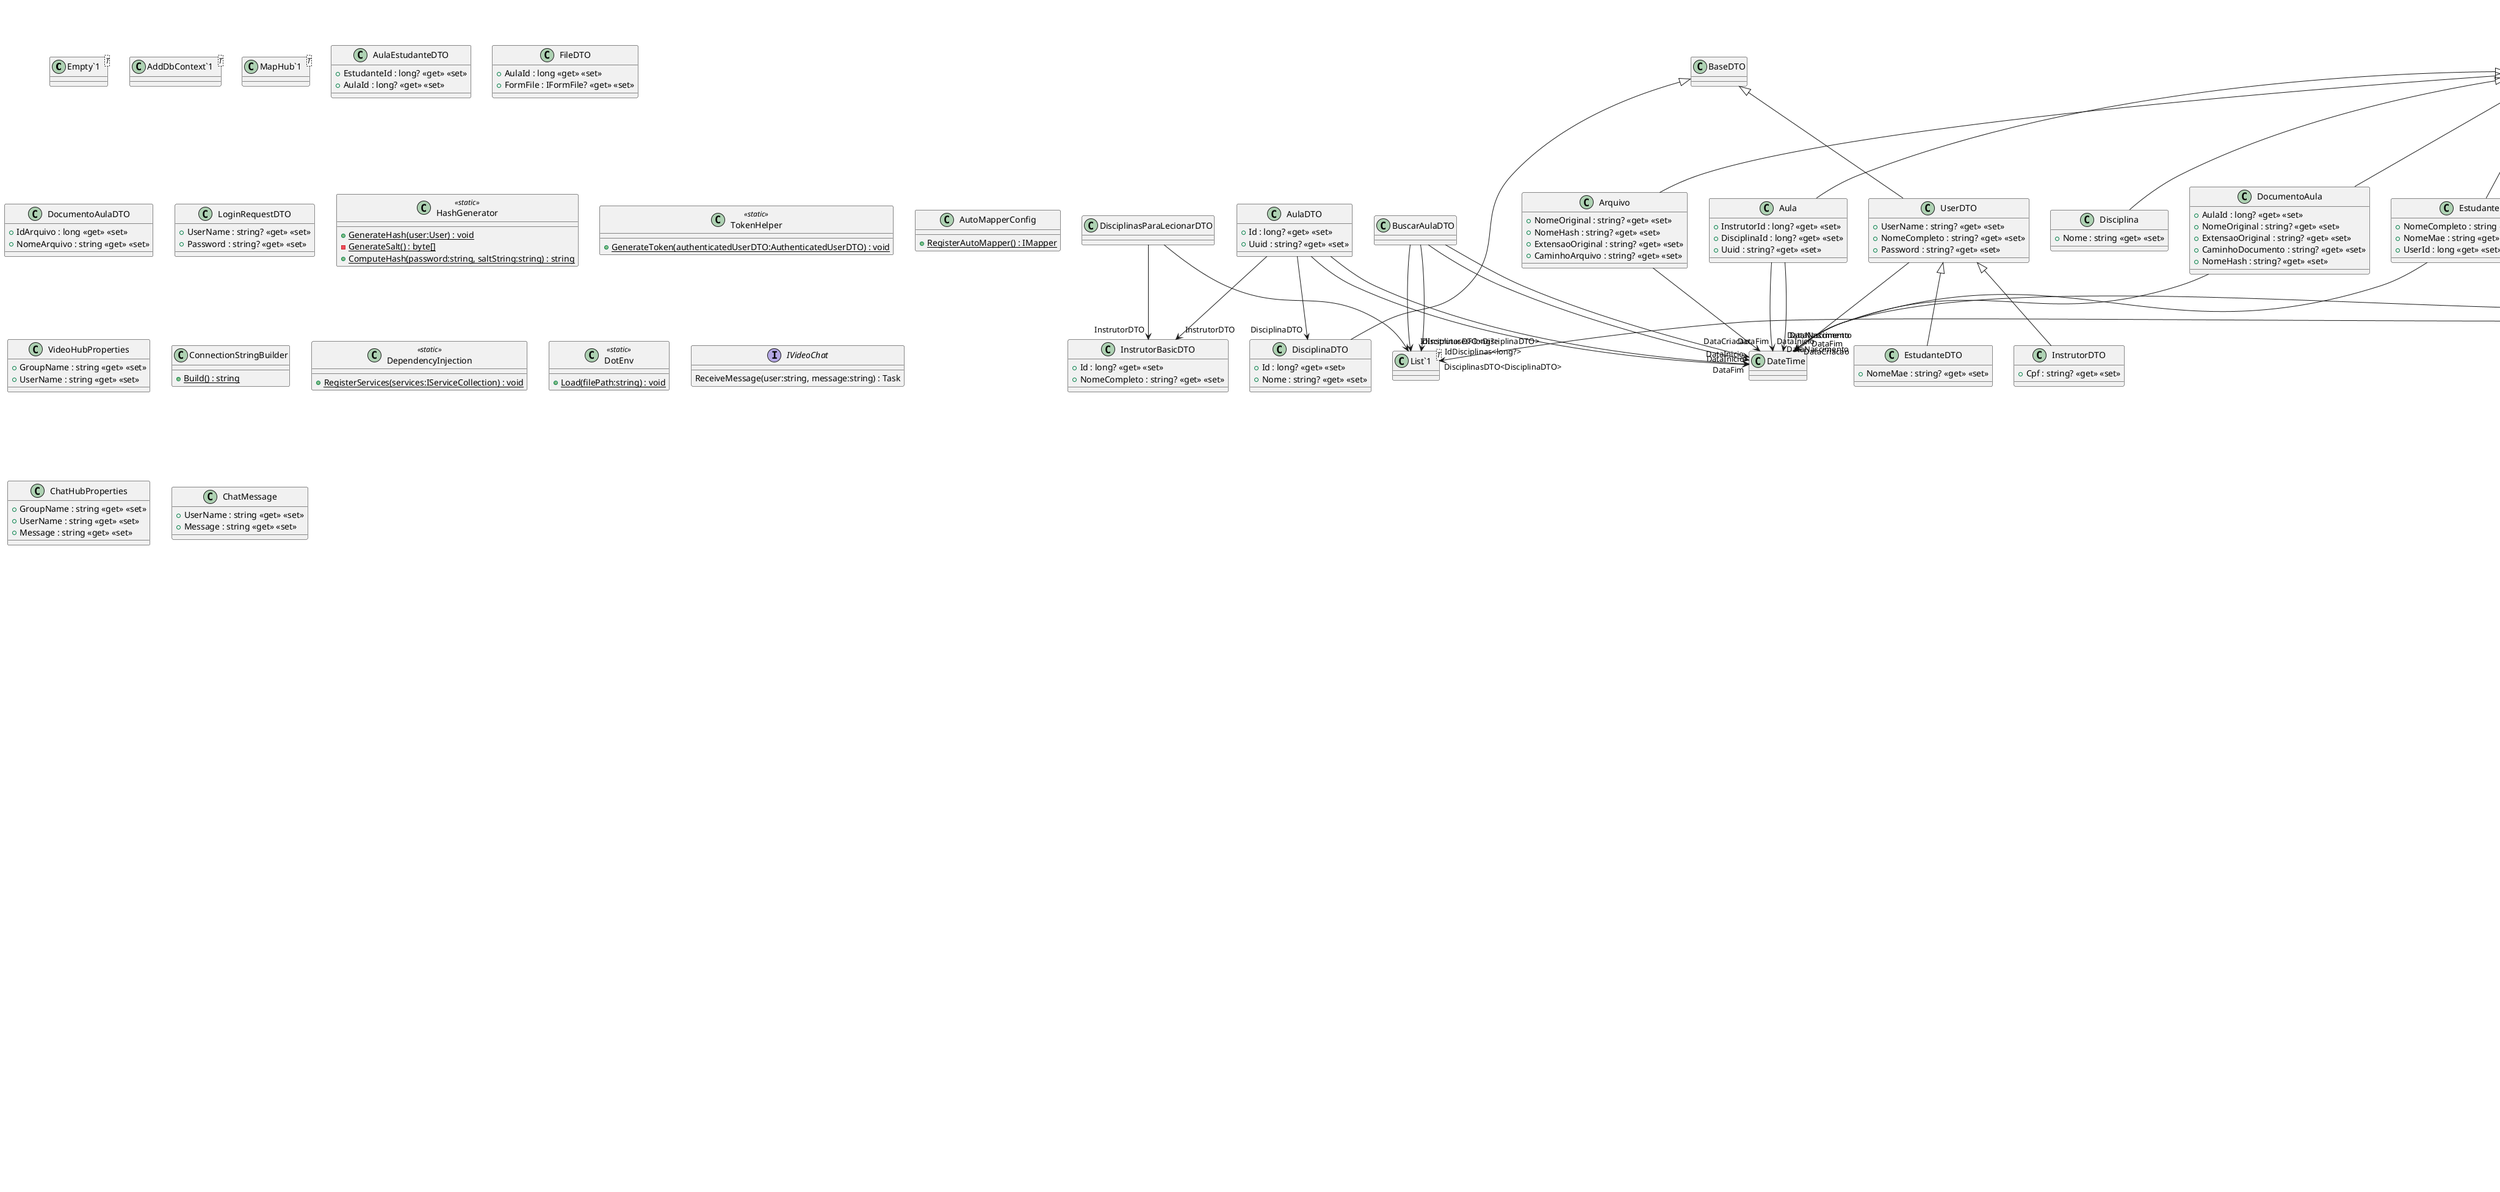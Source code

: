 @startuml
class "Empty`1"<T> {
}
class "AddDbContext`1"<T> {
}
class "MapHub`1"<T> {
}
class AulaDTO {
    + Id : long? <<get>> <<set>>
    + Uuid : string? <<get>> <<set>>
}
class BuscarAulaDTO {
}
class AulaEstudanteDTO {
    + EstudanteId : long? <<get>> <<set>>
    + AulaId : long? <<get>> <<set>>
}
class "List`1"<T> {
}
AulaDTO --> "InstrutorDTO" InstrutorBasicDTO
AulaDTO --> "DisciplinaDTO" DisciplinaDTO
AulaDTO --> "DataInicio" DateTime
AulaDTO --> "DataFim" DateTime
BuscarAulaDTO --> "IdInstrutores<long?>" "List`1"
BuscarAulaDTO --> "IdDisciplinas<long?>" "List`1"
BuscarAulaDTO --> "DataInicio" DateTime
BuscarAulaDTO --> "DataFim" DateTime
class AuthenticatedUserDTO {
    + AuthenticatedUserDTO()
    + AuthenticatedUserDTO(userName:string?, nome:string?, role:string?, token:string?, tokenExpiration:DateTime?, primeiroLogin:bool?)
    + AuthenticatedUserDTO(user:AuthenticatedUserDTO)
    + UserName : string? <<get>> <<set>>
    + Nome : string? <<get>> <<set>>
    + Role : string? <<get>> <<set>>
    + Token : string? <<get>> <<set>>
    + TokenExpiration : DateTime? <<get>> <<set>>
    + PrimeiroLogin : bool? <<get>> <<set>>
}
class AuthenticatedEstudanteDTO {
    + Id : long? <<get>> <<set>>
    + AuthenticatedEstudanteDTO(id:long?, user:AuthenticatedUserDTO)
}
class AuthenticatedInstrutorDTO {
    + Id : long? <<get>> <<set>>
    + AuthenticatedInstrutorDTO(id:long?, user:AuthenticatedUserDTO)
}
AuthenticatedUserDTO <|-- AuthenticatedEstudanteDTO
AuthenticatedUserDTO <|-- AuthenticatedInstrutorDTO
class BaseDTO {
}
class DisciplinaDTO {
    + Id : long? <<get>> <<set>>
    + Nome : string? <<get>> <<set>>
}
BaseDTO <|-- DisciplinaDTO
class DisciplinasParaCursarDTO {
}
class "List`1"<T> {
}
DisciplinasParaCursarDTO --> "EstudanteDTO" EstudanteBasicDTO
DisciplinasParaCursarDTO --> "DisciplinasDTO<DisciplinaDTO>" "List`1"
class DisciplinasParaLecionarDTO {
}
class "List`1"<T> {
}
DisciplinasParaLecionarDTO --> "InstrutorDTO" InstrutorBasicDTO
DisciplinasParaLecionarDTO --> "DisciplinasDTO<DisciplinaDTO>" "List`1"
class EstudanteDTO {
    + NomeMae : string? <<get>> <<set>>
}
class EstudanteBasicDTO {
    + Id : long? <<get>> <<set>>
    + NomeCompleto : string? <<get>> <<set>>
}
UserDTO <|-- EstudanteDTO
class FileDTO {
    + AulaId : long <<get>> <<set>>
    + FormFile : IFormFile? <<get>> <<set>>
}
class DocumentoAulaDTO {
    + IdArquivo : long <<get>> <<set>>
    + NomeArquivo : string <<get>> <<set>>
}
class InstrutorDTO {
    + Cpf : string? <<get>> <<set>>
}
class InstrutorBasicDTO {
    + Id : long? <<get>> <<set>>
    + NomeCompleto : string? <<get>> <<set>>
}
UserDTO <|-- InstrutorDTO
class LoginRequestDTO {
    + UserName : string? <<get>> <<set>>
    + Password : string? <<get>> <<set>>
}
class UserDTO {
    + UserName : string? <<get>> <<set>>
    + NomeCompleto : string? <<get>> <<set>>
    + Password : string? <<get>> <<set>>
}
BaseDTO <|-- UserDTO
UserDTO --> "DataNascimento" DateTime
class DuplicatedEntryException {
    + DuplicatedEntryException()
    + DuplicatedEntryException(message:string)
    + DuplicatedEntryException(message:string, innerException:Exception)
    # DuplicatedEntryException(info:SerializationInfo, context:StreamingContext)
}
InvalidOperationException <|-- DuplicatedEntryException
class UnableToDeleteException {
    + UnableToDeleteException()
    + UnableToDeleteException(message:string)
    + UnableToDeleteException(message:string, innerException:Exception)
    # UnableToDeleteException(info:SerializationInfo, context:StreamingContext)
}
InvalidOperationException <|-- UnableToDeleteException
class HashGenerator <<static>> {
    + {static} GenerateHash(user:User) : void
    - {static} GenerateSalt() : byte[]
    + {static} ComputeHash(password:string, saltString:string) : string
}
class TokenHelper <<static>> {
    + {static} GenerateToken(authenticatedUserDTO:AuthenticatedUserDTO) : void
}
class AutoMapperConfig {
    + {static} RegisterAutoMapper() : IMapper
}
class AllowedExtensionsAttribute {
    + AllowedExtensionsAttribute(extensions:string[])
    # <<override>> IsValid(value:object, validationContext:ValidationContext) : ValidationResult
    + {static} GetErrorMessage() : string
}
ValidationAttribute <|-- AllowedExtensionsAttribute
class AulasController {
    + AulasController(aulaService:IAulaService, fileService:IFileHelperService)
    + <<async>> GetAulas() : Task<ActionResult<List<AulaDTO>>>
    + <<async>> GetDocumentoAula(aulaId:long) : Task<ActionResult<List<AulaDTO>>>
    + PesquisarAula(buscarAulaDTO:BuscarAulaDTO) : ActionResult<List<AulaDTO>>
    + <<async>> CriarAula(aulaDTO:AulaDTO) : Task<ActionResult<AulaDTO>>
    + <<async>> EditarAula(aulaDTO:AulaDTO) : Task<ActionResult<AulaDTO>>
    + <<async>> InscricaoAula(aulaEstudanteDTO:AulaEstudanteDTO) : Task<ActionResult<AulaDTO>>
}
Controller <|-- AulasController
AulasController --> "_aulaService" IAulaService
AulasController --> "_fileService" IFileHelperService
class DisciplinasController {
    + DisciplinasController(disciplinaService:IDisciplinaService)
    + <<async>> GetDisciplinas() : Task<ActionResult<List<DisciplinaDTO>>>
    + <<async>> GetDisciplinasPorInstrutor(instrutorId:long) : Task<ActionResult<List<DisciplinaDTO>>>
    + <<async>> GetDisciplinasPorEstudante(estudanteId:long) : Task<ActionResult<List<DisciplinaDTO>>>
    + <<async>> EditarDisciplinasEstudante(disciplinasParaCursarDTO:DisciplinasParaCursarDTO) : Task<ActionResult<DisciplinasParaCursarDTO>>
    + <<async>> EditarDisciplinasInstrutor(disciplinasParaLecionarDTO:DisciplinasParaLecionarDTO) : Task<ActionResult<DisciplinasParaLecionarDTO>>
}
Controller <|-- DisciplinasController
DisciplinasController --> "_disciplinaService" IDisciplinaService
class DownloadsController {
    + DownloadsController(fileService:IFileHelperService)
    + <<async>> DownloadFile(id:long) : Task<ActionResult>
    + <<async>> UploadFile(fileDTO:FileDTO) : Task<ActionResult>
    + <<async>> Delete(id:long) : Task<ActionResult>
}
Controller <|-- DownloadsController
DownloadsController --> "_fileService" IFileHelperService
class EnvController {
    + Index() : IActionResult
}
Controller <|-- EnvController
class LoginController {
    + LoginController(authenticationService:IAuthenticationService)
    + <<async>> Login(userDTO:LoginRequestDTO) : Task<ActionResult<AuthenticatedUserDTO>>
}
Controller <|-- LoginController
LoginController --> "_authenticationService" IAuthenticationService
class UsersController {
    + UsersController(authenticationService:IAuthenticationService)
    + <<async>> CreateEstudante(estudanteDTO:EstudanteDTO) : Task<ActionResult<AuthenticatedUserDTO>>
    + <<async>> CreateInstrutor(instrutorDTO:InstrutorDTO) : Task<ActionResult<AuthenticatedUserDTO>>
}
Controller <|-- UsersController
UsersController --> "_authenticationService" IAuthenticationService
class ChatHub {
    + <<async>> SendMessage(user:string, message:string) : Task
    + <<async>> CreateGroup(groupName:string, user:string) : Task
    + <<async>> RemoveFromGroup(groupName:string, user:string) : Task
    + <<async>> SendMessageToGroup(properties:ChatHubProperties) : Task
}
Hub <|-- ChatHub
class VideoHub {
    + <<async>> SendStream(stream:object) : Task
    + <<async>> UploadStreamBytes(stream:string) : Task
    + <<async>> SendStreamDataToGroup(properties:VideoHubProperties, data:IAsyncEnumerable<string>) : Task
    + <<async>> CreateGroup(groupName:string, user:string) : Task
    + <<async>> RemoveFromGroup(groupName:string, user:string) : Task
    + <<async>> SendDataToGroup(properties:VideoHubProperties, data:object) : Task
}
class VideoHubProperties {
    + GroupName : string <<get>> <<set>>
    + UserName : string <<get>> <<set>>
}
Hub <|-- VideoHub
class ConnectionStringBuilder {
    + {static} Build() : string
}
class DependencyInjection <<static>> {
    + {static} RegisterServices(services:IServiceCollection) : void
}
class DotEnv <<static>> {
    + {static} Load(filePath:string) : void
}
interface IVideoChat {
    ReceiveMessage(user:string, message:string) : Task
}
class VideoChat {
    + <<async>> SendMessage(user:string, message:string) : Task
}
class "Hub`1"<T> {
}
"Hub`1" "<IVideoChat>" <|-- VideoChat
class Arquivo {
    + NomeOriginal : string? <<get>> <<set>>
    + NomeHash : string? <<get>> <<set>>
    + ExtensaoOriginal : string? <<get>> <<set>>
    + CaminhoArquivo : string? <<get>> <<set>>
}
BaseModel <|-- Arquivo
Arquivo --> "DataCriacao" DateTime
class Aula {
    + InstrutorId : long? <<get>> <<set>>
    + DisciplinaId : long? <<get>> <<set>>
    + Uuid : string? <<get>> <<set>>
}
BaseModel <|-- Aula
Aula --> "DataInicio" DateTime
Aula --> "DataFim" DateTime
class BaseModel {
    + Id : long <<get>> <<set>>
}
class Disciplina {
    + Nome : string <<get>> <<set>>
}
BaseModel <|-- Disciplina
class DocumentoAula {
    + AulaId : long? <<get>> <<set>>
    + NomeOriginal : string? <<get>> <<set>>
    + ExtensaoOriginal : string? <<get>> <<set>>
    + CaminhoDocumento : string? <<get>> <<set>>
    + NomeHash : string? <<get>> <<set>>
}
BaseModel <|-- DocumentoAula
DocumentoAula --> "DataCriacao" DateTime
class Estudante {
    + NomeCompleto : string <<get>> <<set>>
    + NomeMae : string <<get>> <<set>>
    + UserId : long <<get>> <<set>>
}
BaseModel <|-- Estudante
Estudante --> "DataNascimento" DateTime
class EstudanteDisciplina {
    + EstudanteId : long? <<get>> <<set>>
    + DisciplinaId : long? <<get>> <<set>>
}
BaseModel <|-- EstudanteDisciplina
class FrequenciaAula {
    + AulaId : long? <<get>> <<set>>
    + EstudanteId : long? <<get>> <<set>>
}
BaseModel <|-- FrequenciaAula
class Instrutor {
    + NomeCompleto : string? <<get>> <<set>>
    + Cpf : string? <<get>> <<set>>
    + UserId : long <<get>> <<set>>
}
BaseModel <|-- Instrutor
Instrutor --> "DataNascimento" DateTime
class InstrutorDisciplina {
    + InstrutorId : long? <<get>> <<set>>
    + DisciplinaId : long? <<get>> <<set>>
}
BaseModel <|-- InstrutorDisciplina
class User {
    + UserName : string <<get>> <<set>>
    + Password : string <<get>> <<set>>
    + Salt : string <<get>> <<set>>
    + PrimeiroLogin : bool <<get>> <<set>>
}
BaseModel <|-- User
class ChatHubProperties {
    + GroupName : string <<get>> <<set>>
    + UserName : string <<get>> <<set>>
    + Message : string <<get>> <<set>>
}
class ChatMessage {
    + UserName : string <<get>> <<set>>
    + Message : string <<get>> <<set>>
}
class ApplicationContext {
    + ApplicationContext()
    + ApplicationContext(options:DbContextOptions<ApplicationContext>)
    # <<override>> OnModelCreating(modelBuilder:ModelBuilder) : void
}
class "DbSet`1"<T> {
}
DbContext <|-- ApplicationContext
ApplicationContext --> "Aulas<Aula>" "DbSet`1"
ApplicationContext --> "Disciplinas<Disciplina>" "DbSet`1"
ApplicationContext --> "DocumentoAulas<DocumentoAula>" "DbSet`1"
ApplicationContext --> "Estudantes<Estudante>" "DbSet`1"
ApplicationContext --> "EstudanteDisciplinas<EstudanteDisciplina>" "DbSet`1"
ApplicationContext --> "FrequenciaAulas<FrequenciaAula>" "DbSet`1"
ApplicationContext --> "Instrutores<Instrutor>" "DbSet`1"
ApplicationContext --> "InstrutorDisciplinas<InstrutorDisciplina>" "DbSet`1"
ApplicationContext --> "Users<User>" "DbSet`1"
class AulaMap {
    + Configure(builder:EntityTypeBuilder<Aula>) : void
}
class "IEntityTypeConfiguration`1"<T> {
}
"IEntityTypeConfiguration`1" "<Aula>" <|-- AulaMap
class DisciplinaMap {
    + Configure(builder:EntityTypeBuilder<Disciplina>) : void
}
class "IEntityTypeConfiguration`1"<T> {
}
"IEntityTypeConfiguration`1" "<Disciplina>" <|-- DisciplinaMap
class DocumentoAulaMap {
    + Configure(builder:EntityTypeBuilder<DocumentoAula>) : void
}
class "IEntityTypeConfiguration`1"<T> {
}
"IEntityTypeConfiguration`1" "<DocumentoAula>" <|-- DocumentoAulaMap
class EstudanteDisciplinaMap {
    + Configure(builder:EntityTypeBuilder<EstudanteDisciplina>) : void
}
class "IEntityTypeConfiguration`1"<T> {
}
"IEntityTypeConfiguration`1" "<EstudanteDisciplina>" <|-- EstudanteDisciplinaMap
class EstudanteMap {
    + Configure(builder:EntityTypeBuilder<Estudante>) : void
}
class "IEntityTypeConfiguration`1"<T> {
}
"IEntityTypeConfiguration`1" "<Estudante>" <|-- EstudanteMap
class FrequenciaAulaMap {
    + Configure(builder:EntityTypeBuilder<FrequenciaAula>) : void
}
class "IEntityTypeConfiguration`1"<T> {
}
"IEntityTypeConfiguration`1" "<FrequenciaAula>" <|-- FrequenciaAulaMap
class InstrutorDisciplinaMap {
    + Configure(builder:EntityTypeBuilder<InstrutorDisciplina>) : void
}
class "IEntityTypeConfiguration`1"<T> {
}
"IEntityTypeConfiguration`1" "<InstrutorDisciplina>" <|-- InstrutorDisciplinaMap
class InstrutorMap {
    + Configure(builder:EntityTypeBuilder<Instrutor>) : void
}
class "IEntityTypeConfiguration`1"<T> {
}
"IEntityTypeConfiguration`1" "<Instrutor>" <|-- InstrutorMap
class UserMap {
    + Configure(builder:EntityTypeBuilder<User>) : void
}
class "IEntityTypeConfiguration`1"<T> {
}
"IEntityTypeConfiguration`1" "<User>" <|-- UserMap
class AulaRepository {
    + AulaRepository(context:ApplicationContext)
    + AulaRepository()
    + BuscarAulas(instrutoresId:List<long?>, disciplinas:List<long?>, dataInicio:DateTime, dataFim:DateTime) : List<Aula>
}
class "BaseRepository"<T> {
}
"BaseRepository" "<Aula>" <|-- AulaRepository
IAulaRepository <|-- AulaRepository
class "BaseRepository"<T> {
    + BaseRepository()
    + BaseRepository(context:ApplicationContext)
    + <<virtual>> <<async>> Create(obj:T) : Task<T>
    + <<virtual>> <<async>> Update(obj:T) : Task<T>
    + <<virtual>> <<async>> Update(id:long, obj:T) : Task<T>
    + <<virtual>> <<async>> Delete(id:long) : Task<bool>
    + <<virtual>> <<async>> Get(id:long?) : Task<T>
    + <<virtual>> <<async>> Get() : Task<List<T>>
    - EntryExists(id:long) : bool
    + <<virtual>> <<async>> IsUniqueValue(obj:T, propertyName:string, value:object) : Task<bool>
    - {static} CompareByReflection(objetoASerComparado:object, objetoComparador:object, propertyName:string, value:object) : bool
}
class "IBaseRepository"<T> {
}
"IBaseRepository" "<T>" <|-- "BaseRepository"
"BaseRepository" --> "_context" ApplicationContext
class DisciplinaRepository {
    + DisciplinaRepository(context:ApplicationContext)
    + DisciplinaRepository()
    + GetDisciplinasPorInstrutor(instrutorId:long) : List<Disciplina>
    + GetDisciplinasPorEstudante(estudanteId:long) : List<Disciplina>
}
class "BaseRepository"<T> {
}
"BaseRepository" "<Disciplina>" <|-- DisciplinaRepository
IDisciplinaRepository <|-- DisciplinaRepository
class DocumentoAulaRepository {
    + DocumentoAulaRepository(context:ApplicationContext)
    + DocumentoAulaRepository()
}
class "BaseRepository"<T> {
}
"BaseRepository" "<DocumentoAula>" <|-- DocumentoAulaRepository
IDocumentoAulaRepository <|-- DocumentoAulaRepository
class EstudanteDisciplinaRepository {
    + EstudanteDisciplinaRepository(context:ApplicationContext)
    + EstudanteDisciplinaRepository()
    + <<async>> InserirDisplicinasDoEstudante(estudanteDisciplinasList:List<EstudanteDisciplina>) : Task<bool>
}
class "BaseRepository"<T> {
}
"BaseRepository" "<EstudanteDisciplina>" <|-- EstudanteDisciplinaRepository
IEstudanteDisciplinaRepository <|-- EstudanteDisciplinaRepository
class EstudanteRepository {
    + EstudanteRepository(context:ApplicationContext)
    + EstudanteRepository()
    + <<async>> GetEstudanteByUserId(userId:long?) : Task<Estudante>
}
class "BaseRepository"<T> {
}
"BaseRepository" "<Estudante>" <|-- EstudanteRepository
IEstudanteRepository <|-- EstudanteRepository
class FrequenciaAulaRepository {
    + FrequenciaAulaRepository(context:ApplicationContext)
    + FrequenciaAulaRepository()
}
class "BaseRepository"<T> {
}
"BaseRepository" "<FrequenciaAula>" <|-- FrequenciaAulaRepository
IFrequenciaAulaRepository <|-- FrequenciaAulaRepository
class InstrutorDisciplinaRepository {
    + InstrutorDisciplinaRepository(context:ApplicationContext)
    + InstrutorDisciplinaRepository()
    + <<async>> InserirDisplicinasDoInstrutor(instrutorDisciplinasList:List<InstrutorDisciplina>) : Task<bool>
}
class "BaseRepository"<T> {
}
"BaseRepository" "<InstrutorDisciplina>" <|-- InstrutorDisciplinaRepository
IInstrutorDisciplinaRepository <|-- InstrutorDisciplinaRepository
class InstrutorRepository {
    + InstrutorRepository(context:ApplicationContext)
    + InstrutorRepository()
    + <<async>> GetInstrutorByUserId(userId:long) : Task<Instrutor>
}
class "BaseRepository"<T> {
}
"BaseRepository" "<Instrutor>" <|-- InstrutorRepository
IInstrutorRepository <|-- InstrutorRepository
class UserRepository {
    + UserRepository(context:ApplicationContext)
    + UserRepository()
    + <<async>> VerificaUserNameDisponivel(username:string) : Task<bool>
    + <<async>> GetByUserName(username:string) : Task<User>
    + <<async>> GetInfoByUserId(id:long) : Task<dynamic>
}
class "BaseRepository"<T> {
}
"BaseRepository" "<User>" <|-- UserRepository
IUserRepository <|-- UserRepository
interface IUnitOfWork {
    Commit() : void
}
IUnitOfWork --> "AulaRepository" IAulaRepository
IUnitOfWork --> "DisciplinaRepository" IDisciplinaRepository
IUnitOfWork --> "DocumentoAulaRepository" IDocumentoAulaRepository
IUnitOfWork --> "EstudanteRepository" IEstudanteRepository
IUnitOfWork --> "EstudanteDisciplinaRepository" IEstudanteDisciplinaRepository
IUnitOfWork --> "FrequenciaAulaRepository" IFrequenciaAulaRepository
IUnitOfWork --> "InstrutorRepository" IInstrutorRepository
IUnitOfWork --> "InstrutorDisciplinaRepository" IInstrutorDisciplinaRepository
IUnitOfWork --> "UserRepository" IUserRepository
class UnitOfWork {
    - disposed : bool
    + UnitOfWork(_applicationContext:ApplicationContext)
    + <<virtual>> <<async>> Commit() : void
    # <<virtual>> Dispose(disposing:bool) : void
    + <<virtual>> Dispose() : void
}
IDisposable <|-- UnitOfWork
IUnitOfWork <|-- UnitOfWork
UnitOfWork --> "applicationContext" ApplicationContext
UnitOfWork --> "aulaRepository" AulaRepository
UnitOfWork --> "disciplinaRepository" DisciplinaRepository
UnitOfWork --> "documentoAulaRepository" DocumentoAulaRepository
UnitOfWork --> "estudanteRepository" EstudanteRepository
UnitOfWork --> "estudanteDisciplinaRepository" EstudanteDisciplinaRepository
UnitOfWork --> "frequenciaAulaRepository" FrequenciaAulaRepository
UnitOfWork --> "instrutorRepository" InstrutorRepository
UnitOfWork --> "instrutorDisciplinaRepository" InstrutorDisciplinaRepository
UnitOfWork --> "userRepository" UserRepository
UnitOfWork --> "AulaRepository" IAulaRepository
UnitOfWork --> "DisciplinaRepository" IDisciplinaRepository
UnitOfWork --> "DocumentoAulaRepository" IDocumentoAulaRepository
UnitOfWork --> "EstudanteRepository" IEstudanteRepository
UnitOfWork --> "EstudanteDisciplinaRepository" IEstudanteDisciplinaRepository
UnitOfWork --> "FrequenciaAulaRepository" IFrequenciaAulaRepository
UnitOfWork --> "InstrutorRepository" IInstrutorRepository
UnitOfWork --> "InstrutorDisciplinaRepository" IInstrutorDisciplinaRepository
UnitOfWork --> "UserRepository" IUserRepository
class AulaProfile {
    + AulaProfile()
}
Profile <|-- AulaProfile
class DisciplinaProfile {
    + DisciplinaProfile()
}
Profile <|-- DisciplinaProfile
class UserProfile {
    + UserProfile()
}
Profile <|-- UserProfile
class AuthenticationService {
    - <<readonly>> salt : string
    + AuthenticationService(uow:IUnitOfWork, mapper:IMapper)
    - <<async>> CreateUser(user:User) : Task<User>
    + <<async>> CreateEstudante(estudanteDTO:EstudanteDTO) : Task<AuthenticatedUserDTO>
    - <<async>> VerificaUserName(username:string) : Task
    + <<async>> CreateInstrutor(instrutorDTO:InstrutorDTO) : Task<AuthenticatedUserDTO>
    + <<async>> Login(userName:string, password:string) : Task<AuthenticatedUserDTO>
    - IsValidUser(user:User, password:string) : bool
}
IAuthenticationService <|-- AuthenticationService
AuthenticationService --> "_uow" IUnitOfWork
AuthenticationService --> "_mapper" IMapper
class AulaService {
    + AulaService(uow:IUnitOfWork, mapper:IMapper)
    + <<async>> InscricaoAula(aulaEstudanteDTO:AulaEstudanteDTO) : Task<AulaDTO>
    + <<async>> CriarAula(aulaDTO:AulaDTO) : Task<AulaDTO>
    + <<async>> EditarAula(aulaDTO:AulaDTO) : Task<AulaDTO>
    + <<async>> GetAulas() : Task<List<AulaDTO>>
    + PesquisarAula(buscarAulaDTO:BuscarAulaDTO) : List<AulaDTO>
}
IAulaService <|-- AulaService
AulaService --> "_uow" IUnitOfWork
AulaService --> "_mapper" IMapper
class DisciplinaService {
    + DisciplinaService(uow:IUnitOfWork, mapper:IMapper)
    + <<async>> EditarDisciplinasEstudante(disciplinasParaCursarDTO:DisciplinasParaCursarDTO) : Task<DisciplinasParaCursarDTO>
    + <<async>> EditarDisciplinasInstrutor(disciplinasParaLecionarDTO:DisciplinasParaLecionarDTO) : Task<DisciplinasParaLecionarDTO>
    + <<async>> GetDisciplinaDTOs() : Task<List<DisciplinaDTO>>
    + <<async>> GetDisciplinasPorEstudante(estudanteId:long) : Task<List<DisciplinaDTO>>
    + <<async>> GetDisciplinasPorInstrutor(instrutorId:long) : Task<List<DisciplinaDTO>>
}
IDisciplinaService <|-- DisciplinaService
DisciplinaService --> "_uow" IUnitOfWork
DisciplinaService --> "_mapper" IMapper
class FileHelperService {
    - <<readonly>> dirPath : string
    + FileHelperService(environment:IHostEnvironment, uow:IUnitOfWork)
    + <<async>> GetSingleFileAsync(documentoId:long) : Task<(string, byte[])>
    - {static} <<async>> GetSingleFileAsync(arquivo:DocumentoAula) : Task<byte[]>
    + <<async>> SaveFileAsync(fileDTO:FileDTO) : Task<string>
    - GetFullPath() : string
    + <<async>> DeleteFile(documentoId:long) : Task
    - {static} DeleteFile(caminhoArquivo:string) : void
    + <<async>> GetDocumentoAula(aulaId:long) : Task<DocumentoAulaDTO>
}
IFileHelperService <|-- FileHelperService
FileHelperService --> "_environment" IHostEnvironment
FileHelperService --> "_uow" IUnitOfWork
interface IAulaRepository {
    BuscarAulas(instrutoresId:List<long?>, disciplinas:List<long?>, dataInicio:DateTime, dataFim:DateTime) : List<Aula>
}
class "IBaseRepository"<T> {
}
"IBaseRepository" "<Aula>" <|-- IAulaRepository
interface "IBaseRepository"<T> {
    Create(obj:T) : Task<T>
    Update(obj:T) : Task<T>
    Update(id:long, obj:T) : Task<T>
    Delete(id:long) : Task<bool>
    Get(id:long?) : Task<T>
    Get() : Task<List<T>>
    IsUniqueValue(obj:T, propertyName:string, value:object) : Task<bool>
}
interface IDisciplinaRepository {
    GetDisciplinasPorInstrutor(instrutorId:long) : List<Disciplina>
    GetDisciplinasPorEstudante(estudanteId:long) : List<Disciplina>
}
class "IBaseRepository"<T> {
}
"IBaseRepository" "<Disciplina>" <|-- IDisciplinaRepository
interface IDocumentoAulaRepository {
}
class "IBaseRepository"<T> {
}
"IBaseRepository" "<DocumentoAula>" <|-- IDocumentoAulaRepository
interface IEstudanteDisciplinaRepository {
    InserirDisplicinasDoEstudante(estudanteDisciplinasList:List<EstudanteDisciplina>) : Task<bool>
}
class "IBaseRepository"<T> {
}
"IBaseRepository" "<EstudanteDisciplina>" <|-- IEstudanteDisciplinaRepository
interface IEstudanteRepository {
    + GetEstudanteByUserId(userId:long?) : Task<Estudante>
}
class "IBaseRepository"<T> {
}
"IBaseRepository" "<Estudante>" <|-- IEstudanteRepository
interface IFrequenciaAulaRepository {
}
class "IBaseRepository"<T> {
}
"IBaseRepository" "<FrequenciaAula>" <|-- IFrequenciaAulaRepository
interface IInstrutorDisciplinaRepository {
    + InserirDisplicinasDoInstrutor(instrutorDisciplinasList:List<InstrutorDisciplina>) : Task<bool>
}
class "IBaseRepository"<T> {
}
"IBaseRepository" "<InstrutorDisciplina>" <|-- IInstrutorDisciplinaRepository
interface IInstrutorRepository {
    + GetInstrutorByUserId(userId:long) : Task<Instrutor>
}
class "IBaseRepository"<T> {
}
"IBaseRepository" "<Instrutor>" <|-- IInstrutorRepository
interface IUserRepository {
    + VerificaUserNameDisponivel(username:string) : Task<bool>
    + GetByUserName(username:string) : Task<User>
    + GetInfoByUserId(Id:long) : Task<dynamic>
}
class "IBaseRepository"<T> {
}
"IBaseRepository" "<User>" <|-- IUserRepository
interface IAuthenticationService {
    + CreateEstudante(estudanteDTO:EstudanteDTO) : Task<AuthenticatedUserDTO>
    + CreateInstrutor(instrutorDTO:InstrutorDTO) : Task<AuthenticatedUserDTO>
    + Login(userName:string, password:string) : Task<AuthenticatedUserDTO>
}
interface IAulaService {
    CriarAula(aulaDTO:AulaDTO) : Task<AulaDTO>
    EditarAula(aulaDTO:AulaDTO) : Task<AulaDTO>
    GetAulas() : Task<List<AulaDTO>>
    InscricaoAula(aulaEstudanteDTO:AulaEstudanteDTO) : Task<AulaDTO>
    PesquisarAula(buscarAulaDTO:BuscarAulaDTO) : List<AulaDTO>
}
interface IDisciplinaService {
    EditarDisciplinasEstudante(disciplinasParaCursarDTO:DisciplinasParaCursarDTO) : Task<DisciplinasParaCursarDTO>
    EditarDisciplinasInstrutor(disciplinasParaLecionarDTO:DisciplinasParaLecionarDTO) : Task<DisciplinasParaLecionarDTO>
    GetDisciplinaDTOs() : Task<List<DisciplinaDTO>>
    GetDisciplinasPorEstudante(estudanteId:long) : Task<List<DisciplinaDTO>>
    GetDisciplinasPorInstrutor(instrutorId:long) : Task<List<DisciplinaDTO>>
}
interface IFileHelperService {
    + DeleteFile(documentoId:long) : Task
    + GetSingleFileAsync(documentoId:long) : Task<(string, byte[])>
    + SaveFileAsync(fileDTO:FileDTO) : Task<string>
    + GetDocumentoAula(aulaId:long) : Task<DocumentoAulaDTO>
}
class CreateUserTest {
    + CreateUserTest()
    + <<async>> CriarEstudanteERetornaMensagemCorreta() : Task
}
class "Mock`1"<T> {
}
CreateUserTest --> "_sut" UsersController
CreateUserTest --> "mockService<IAuthenticationService>" "Mock`1"
@enduml
